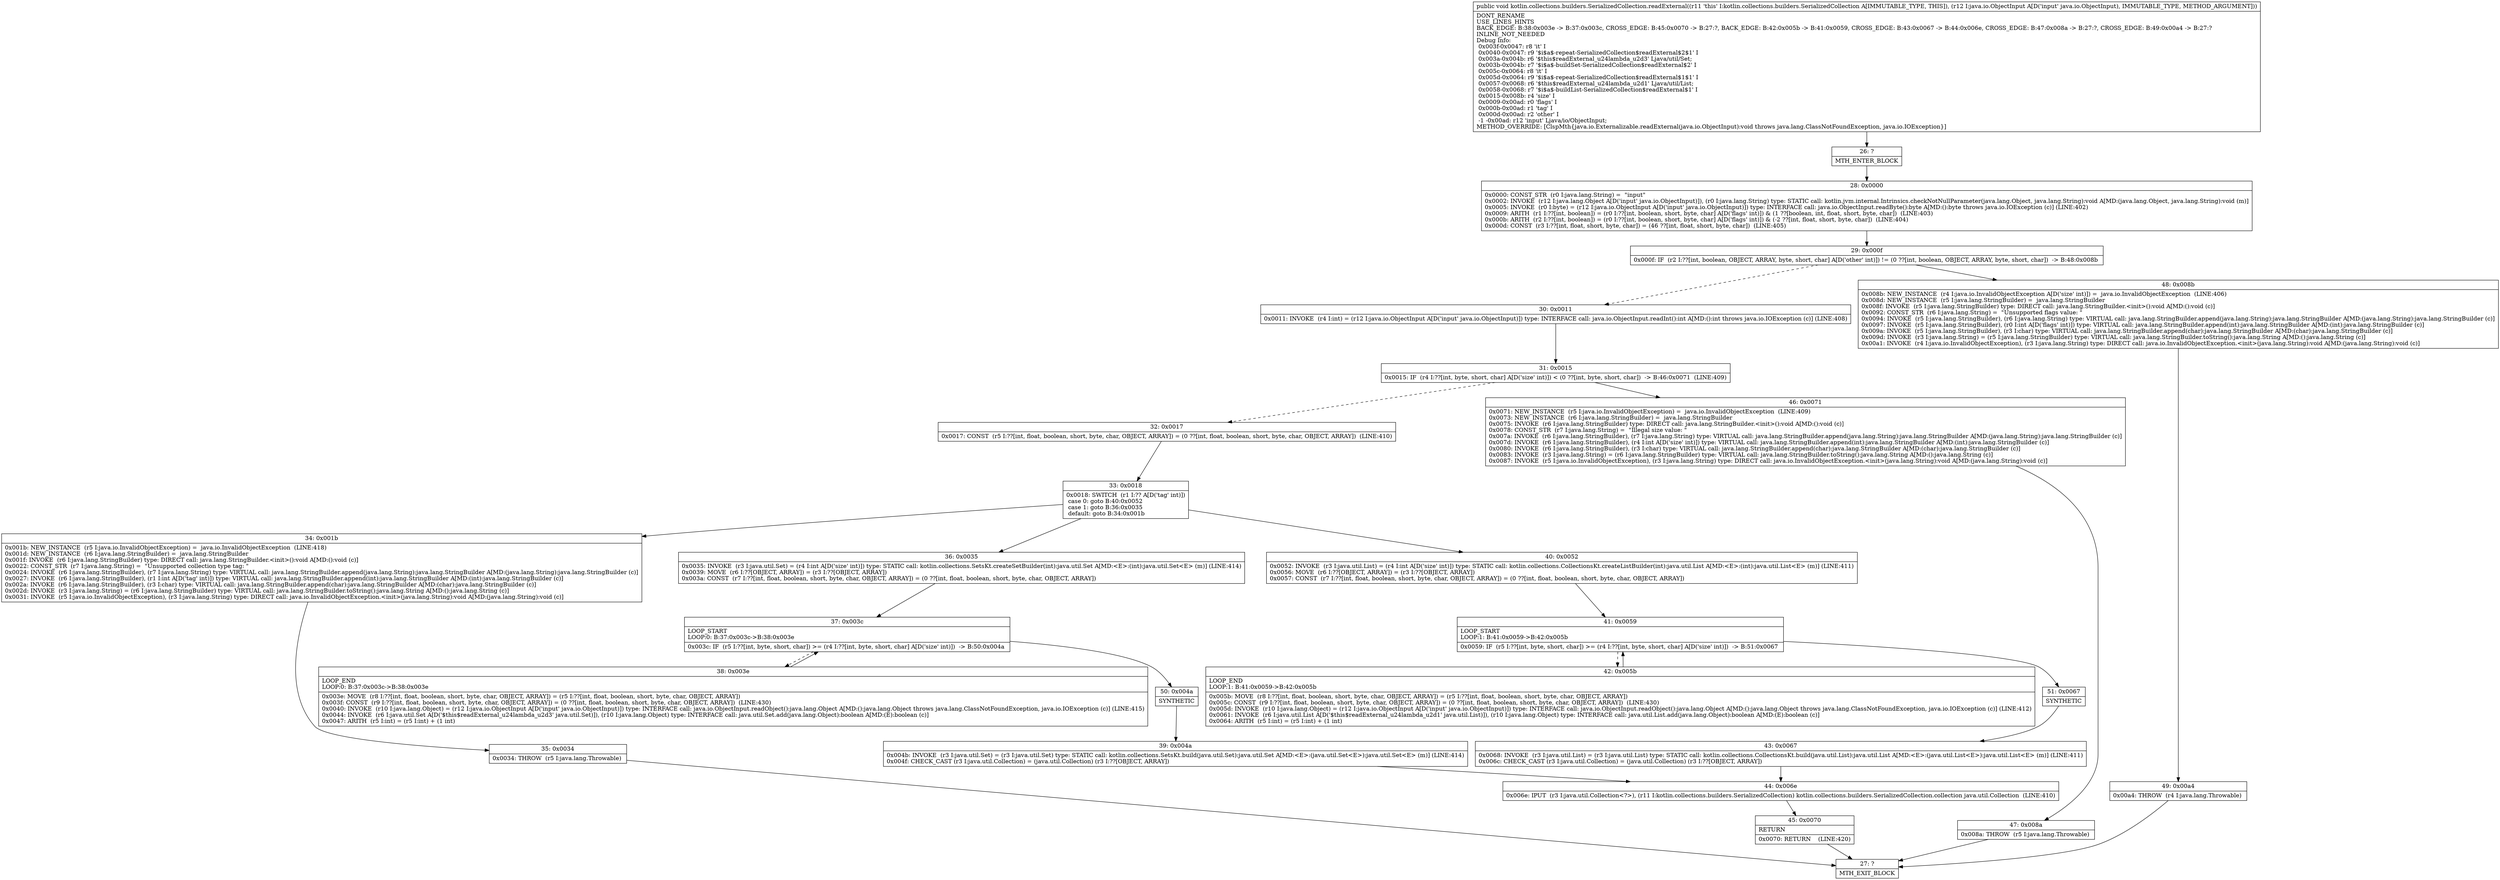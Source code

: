 digraph "CFG forkotlin.collections.builders.SerializedCollection.readExternal(Ljava\/io\/ObjectInput;)V" {
Node_26 [shape=record,label="{26\:\ ?|MTH_ENTER_BLOCK\l}"];
Node_28 [shape=record,label="{28\:\ 0x0000|0x0000: CONST_STR  (r0 I:java.lang.String) =  \"input\" \l0x0002: INVOKE  (r12 I:java.lang.Object A[D('input' java.io.ObjectInput)]), (r0 I:java.lang.String) type: STATIC call: kotlin.jvm.internal.Intrinsics.checkNotNullParameter(java.lang.Object, java.lang.String):void A[MD:(java.lang.Object, java.lang.String):void (m)]\l0x0005: INVOKE  (r0 I:byte) = (r12 I:java.io.ObjectInput A[D('input' java.io.ObjectInput)]) type: INTERFACE call: java.io.ObjectInput.readByte():byte A[MD:():byte throws java.io.IOException (c)] (LINE:402)\l0x0009: ARITH  (r1 I:??[int, boolean]) = (r0 I:??[int, boolean, short, byte, char] A[D('flags' int)]) & (1 ??[boolean, int, float, short, byte, char])  (LINE:403)\l0x000b: ARITH  (r2 I:??[int, boolean]) = (r0 I:??[int, boolean, short, byte, char] A[D('flags' int)]) & (\-2 ??[int, float, short, byte, char])  (LINE:404)\l0x000d: CONST  (r3 I:??[int, float, short, byte, char]) = (46 ??[int, float, short, byte, char])  (LINE:405)\l}"];
Node_29 [shape=record,label="{29\:\ 0x000f|0x000f: IF  (r2 I:??[int, boolean, OBJECT, ARRAY, byte, short, char] A[D('other' int)]) != (0 ??[int, boolean, OBJECT, ARRAY, byte, short, char])  \-\> B:48:0x008b \l}"];
Node_30 [shape=record,label="{30\:\ 0x0011|0x0011: INVOKE  (r4 I:int) = (r12 I:java.io.ObjectInput A[D('input' java.io.ObjectInput)]) type: INTERFACE call: java.io.ObjectInput.readInt():int A[MD:():int throws java.io.IOException (c)] (LINE:408)\l}"];
Node_31 [shape=record,label="{31\:\ 0x0015|0x0015: IF  (r4 I:??[int, byte, short, char] A[D('size' int)]) \< (0 ??[int, byte, short, char])  \-\> B:46:0x0071  (LINE:409)\l}"];
Node_32 [shape=record,label="{32\:\ 0x0017|0x0017: CONST  (r5 I:??[int, float, boolean, short, byte, char, OBJECT, ARRAY]) = (0 ??[int, float, boolean, short, byte, char, OBJECT, ARRAY])  (LINE:410)\l}"];
Node_33 [shape=record,label="{33\:\ 0x0018|0x0018: SWITCH  (r1 I:?? A[D('tag' int)])\l case 0: goto B:40:0x0052\l case 1: goto B:36:0x0035\l default: goto B:34:0x001b \l}"];
Node_34 [shape=record,label="{34\:\ 0x001b|0x001b: NEW_INSTANCE  (r5 I:java.io.InvalidObjectException) =  java.io.InvalidObjectException  (LINE:418)\l0x001d: NEW_INSTANCE  (r6 I:java.lang.StringBuilder) =  java.lang.StringBuilder \l0x001f: INVOKE  (r6 I:java.lang.StringBuilder) type: DIRECT call: java.lang.StringBuilder.\<init\>():void A[MD:():void (c)]\l0x0022: CONST_STR  (r7 I:java.lang.String) =  \"Unsupported collection type tag: \" \l0x0024: INVOKE  (r6 I:java.lang.StringBuilder), (r7 I:java.lang.String) type: VIRTUAL call: java.lang.StringBuilder.append(java.lang.String):java.lang.StringBuilder A[MD:(java.lang.String):java.lang.StringBuilder (c)]\l0x0027: INVOKE  (r6 I:java.lang.StringBuilder), (r1 I:int A[D('tag' int)]) type: VIRTUAL call: java.lang.StringBuilder.append(int):java.lang.StringBuilder A[MD:(int):java.lang.StringBuilder (c)]\l0x002a: INVOKE  (r6 I:java.lang.StringBuilder), (r3 I:char) type: VIRTUAL call: java.lang.StringBuilder.append(char):java.lang.StringBuilder A[MD:(char):java.lang.StringBuilder (c)]\l0x002d: INVOKE  (r3 I:java.lang.String) = (r6 I:java.lang.StringBuilder) type: VIRTUAL call: java.lang.StringBuilder.toString():java.lang.String A[MD:():java.lang.String (c)]\l0x0031: INVOKE  (r5 I:java.io.InvalidObjectException), (r3 I:java.lang.String) type: DIRECT call: java.io.InvalidObjectException.\<init\>(java.lang.String):void A[MD:(java.lang.String):void (c)]\l}"];
Node_35 [shape=record,label="{35\:\ 0x0034|0x0034: THROW  (r5 I:java.lang.Throwable) \l}"];
Node_27 [shape=record,label="{27\:\ ?|MTH_EXIT_BLOCK\l}"];
Node_36 [shape=record,label="{36\:\ 0x0035|0x0035: INVOKE  (r3 I:java.util.Set) = (r4 I:int A[D('size' int)]) type: STATIC call: kotlin.collections.SetsKt.createSetBuilder(int):java.util.Set A[MD:\<E\>:(int):java.util.Set\<E\> (m)] (LINE:414)\l0x0039: MOVE  (r6 I:??[OBJECT, ARRAY]) = (r3 I:??[OBJECT, ARRAY]) \l0x003a: CONST  (r7 I:??[int, float, boolean, short, byte, char, OBJECT, ARRAY]) = (0 ??[int, float, boolean, short, byte, char, OBJECT, ARRAY]) \l}"];
Node_37 [shape=record,label="{37\:\ 0x003c|LOOP_START\lLOOP:0: B:37:0x003c\-\>B:38:0x003e\l|0x003c: IF  (r5 I:??[int, byte, short, char]) \>= (r4 I:??[int, byte, short, char] A[D('size' int)])  \-\> B:50:0x004a \l}"];
Node_38 [shape=record,label="{38\:\ 0x003e|LOOP_END\lLOOP:0: B:37:0x003c\-\>B:38:0x003e\l|0x003e: MOVE  (r8 I:??[int, float, boolean, short, byte, char, OBJECT, ARRAY]) = (r5 I:??[int, float, boolean, short, byte, char, OBJECT, ARRAY]) \l0x003f: CONST  (r9 I:??[int, float, boolean, short, byte, char, OBJECT, ARRAY]) = (0 ??[int, float, boolean, short, byte, char, OBJECT, ARRAY])  (LINE:430)\l0x0040: INVOKE  (r10 I:java.lang.Object) = (r12 I:java.io.ObjectInput A[D('input' java.io.ObjectInput)]) type: INTERFACE call: java.io.ObjectInput.readObject():java.lang.Object A[MD:():java.lang.Object throws java.lang.ClassNotFoundException, java.io.IOException (c)] (LINE:415)\l0x0044: INVOKE  (r6 I:java.util.Set A[D('$this$readExternal_u24lambda_u2d3' java.util.Set)]), (r10 I:java.lang.Object) type: INTERFACE call: java.util.Set.add(java.lang.Object):boolean A[MD:(E):boolean (c)]\l0x0047: ARITH  (r5 I:int) = (r5 I:int) + (1 int) \l}"];
Node_50 [shape=record,label="{50\:\ 0x004a|SYNTHETIC\l}"];
Node_39 [shape=record,label="{39\:\ 0x004a|0x004b: INVOKE  (r3 I:java.util.Set) = (r3 I:java.util.Set) type: STATIC call: kotlin.collections.SetsKt.build(java.util.Set):java.util.Set A[MD:\<E\>:(java.util.Set\<E\>):java.util.Set\<E\> (m)] (LINE:414)\l0x004f: CHECK_CAST (r3 I:java.util.Collection) = (java.util.Collection) (r3 I:??[OBJECT, ARRAY]) \l}"];
Node_44 [shape=record,label="{44\:\ 0x006e|0x006e: IPUT  (r3 I:java.util.Collection\<?\>), (r11 I:kotlin.collections.builders.SerializedCollection) kotlin.collections.builders.SerializedCollection.collection java.util.Collection  (LINE:410)\l}"];
Node_45 [shape=record,label="{45\:\ 0x0070|RETURN\l|0x0070: RETURN    (LINE:420)\l}"];
Node_40 [shape=record,label="{40\:\ 0x0052|0x0052: INVOKE  (r3 I:java.util.List) = (r4 I:int A[D('size' int)]) type: STATIC call: kotlin.collections.CollectionsKt.createListBuilder(int):java.util.List A[MD:\<E\>:(int):java.util.List\<E\> (m)] (LINE:411)\l0x0056: MOVE  (r6 I:??[OBJECT, ARRAY]) = (r3 I:??[OBJECT, ARRAY]) \l0x0057: CONST  (r7 I:??[int, float, boolean, short, byte, char, OBJECT, ARRAY]) = (0 ??[int, float, boolean, short, byte, char, OBJECT, ARRAY]) \l}"];
Node_41 [shape=record,label="{41\:\ 0x0059|LOOP_START\lLOOP:1: B:41:0x0059\-\>B:42:0x005b\l|0x0059: IF  (r5 I:??[int, byte, short, char]) \>= (r4 I:??[int, byte, short, char] A[D('size' int)])  \-\> B:51:0x0067 \l}"];
Node_42 [shape=record,label="{42\:\ 0x005b|LOOP_END\lLOOP:1: B:41:0x0059\-\>B:42:0x005b\l|0x005b: MOVE  (r8 I:??[int, float, boolean, short, byte, char, OBJECT, ARRAY]) = (r5 I:??[int, float, boolean, short, byte, char, OBJECT, ARRAY]) \l0x005c: CONST  (r9 I:??[int, float, boolean, short, byte, char, OBJECT, ARRAY]) = (0 ??[int, float, boolean, short, byte, char, OBJECT, ARRAY])  (LINE:430)\l0x005d: INVOKE  (r10 I:java.lang.Object) = (r12 I:java.io.ObjectInput A[D('input' java.io.ObjectInput)]) type: INTERFACE call: java.io.ObjectInput.readObject():java.lang.Object A[MD:():java.lang.Object throws java.lang.ClassNotFoundException, java.io.IOException (c)] (LINE:412)\l0x0061: INVOKE  (r6 I:java.util.List A[D('$this$readExternal_u24lambda_u2d1' java.util.List)]), (r10 I:java.lang.Object) type: INTERFACE call: java.util.List.add(java.lang.Object):boolean A[MD:(E):boolean (c)]\l0x0064: ARITH  (r5 I:int) = (r5 I:int) + (1 int) \l}"];
Node_51 [shape=record,label="{51\:\ 0x0067|SYNTHETIC\l}"];
Node_43 [shape=record,label="{43\:\ 0x0067|0x0068: INVOKE  (r3 I:java.util.List) = (r3 I:java.util.List) type: STATIC call: kotlin.collections.CollectionsKt.build(java.util.List):java.util.List A[MD:\<E\>:(java.util.List\<E\>):java.util.List\<E\> (m)] (LINE:411)\l0x006c: CHECK_CAST (r3 I:java.util.Collection) = (java.util.Collection) (r3 I:??[OBJECT, ARRAY]) \l}"];
Node_46 [shape=record,label="{46\:\ 0x0071|0x0071: NEW_INSTANCE  (r5 I:java.io.InvalidObjectException) =  java.io.InvalidObjectException  (LINE:409)\l0x0073: NEW_INSTANCE  (r6 I:java.lang.StringBuilder) =  java.lang.StringBuilder \l0x0075: INVOKE  (r6 I:java.lang.StringBuilder) type: DIRECT call: java.lang.StringBuilder.\<init\>():void A[MD:():void (c)]\l0x0078: CONST_STR  (r7 I:java.lang.String) =  \"Illegal size value: \" \l0x007a: INVOKE  (r6 I:java.lang.StringBuilder), (r7 I:java.lang.String) type: VIRTUAL call: java.lang.StringBuilder.append(java.lang.String):java.lang.StringBuilder A[MD:(java.lang.String):java.lang.StringBuilder (c)]\l0x007d: INVOKE  (r6 I:java.lang.StringBuilder), (r4 I:int A[D('size' int)]) type: VIRTUAL call: java.lang.StringBuilder.append(int):java.lang.StringBuilder A[MD:(int):java.lang.StringBuilder (c)]\l0x0080: INVOKE  (r6 I:java.lang.StringBuilder), (r3 I:char) type: VIRTUAL call: java.lang.StringBuilder.append(char):java.lang.StringBuilder A[MD:(char):java.lang.StringBuilder (c)]\l0x0083: INVOKE  (r3 I:java.lang.String) = (r6 I:java.lang.StringBuilder) type: VIRTUAL call: java.lang.StringBuilder.toString():java.lang.String A[MD:():java.lang.String (c)]\l0x0087: INVOKE  (r5 I:java.io.InvalidObjectException), (r3 I:java.lang.String) type: DIRECT call: java.io.InvalidObjectException.\<init\>(java.lang.String):void A[MD:(java.lang.String):void (c)]\l}"];
Node_47 [shape=record,label="{47\:\ 0x008a|0x008a: THROW  (r5 I:java.lang.Throwable) \l}"];
Node_48 [shape=record,label="{48\:\ 0x008b|0x008b: NEW_INSTANCE  (r4 I:java.io.InvalidObjectException A[D('size' int)]) =  java.io.InvalidObjectException  (LINE:406)\l0x008d: NEW_INSTANCE  (r5 I:java.lang.StringBuilder) =  java.lang.StringBuilder \l0x008f: INVOKE  (r5 I:java.lang.StringBuilder) type: DIRECT call: java.lang.StringBuilder.\<init\>():void A[MD:():void (c)]\l0x0092: CONST_STR  (r6 I:java.lang.String) =  \"Unsupported flags value: \" \l0x0094: INVOKE  (r5 I:java.lang.StringBuilder), (r6 I:java.lang.String) type: VIRTUAL call: java.lang.StringBuilder.append(java.lang.String):java.lang.StringBuilder A[MD:(java.lang.String):java.lang.StringBuilder (c)]\l0x0097: INVOKE  (r5 I:java.lang.StringBuilder), (r0 I:int A[D('flags' int)]) type: VIRTUAL call: java.lang.StringBuilder.append(int):java.lang.StringBuilder A[MD:(int):java.lang.StringBuilder (c)]\l0x009a: INVOKE  (r5 I:java.lang.StringBuilder), (r3 I:char) type: VIRTUAL call: java.lang.StringBuilder.append(char):java.lang.StringBuilder A[MD:(char):java.lang.StringBuilder (c)]\l0x009d: INVOKE  (r3 I:java.lang.String) = (r5 I:java.lang.StringBuilder) type: VIRTUAL call: java.lang.StringBuilder.toString():java.lang.String A[MD:():java.lang.String (c)]\l0x00a1: INVOKE  (r4 I:java.io.InvalidObjectException), (r3 I:java.lang.String) type: DIRECT call: java.io.InvalidObjectException.\<init\>(java.lang.String):void A[MD:(java.lang.String):void (c)]\l}"];
Node_49 [shape=record,label="{49\:\ 0x00a4|0x00a4: THROW  (r4 I:java.lang.Throwable) \l}"];
MethodNode[shape=record,label="{public void kotlin.collections.builders.SerializedCollection.readExternal((r11 'this' I:kotlin.collections.builders.SerializedCollection A[IMMUTABLE_TYPE, THIS]), (r12 I:java.io.ObjectInput A[D('input' java.io.ObjectInput), IMMUTABLE_TYPE, METHOD_ARGUMENT]))  | DONT_RENAME\lUSE_LINES_HINTS\lBACK_EDGE: B:38:0x003e \-\> B:37:0x003c, CROSS_EDGE: B:45:0x0070 \-\> B:27:?, BACK_EDGE: B:42:0x005b \-\> B:41:0x0059, CROSS_EDGE: B:43:0x0067 \-\> B:44:0x006e, CROSS_EDGE: B:47:0x008a \-\> B:27:?, CROSS_EDGE: B:49:0x00a4 \-\> B:27:?\lINLINE_NOT_NEEDED\lDebug Info:\l  0x003f\-0x0047: r8 'it' I\l  0x0040\-0x0047: r9 '$i$a$\-repeat\-SerializedCollection$readExternal$2$1' I\l  0x003a\-0x004b: r6 '$this$readExternal_u24lambda_u2d3' Ljava\/util\/Set;\l  0x003b\-0x004b: r7 '$i$a$\-buildSet\-SerializedCollection$readExternal$2' I\l  0x005c\-0x0064: r8 'it' I\l  0x005d\-0x0064: r9 '$i$a$\-repeat\-SerializedCollection$readExternal$1$1' I\l  0x0057\-0x0068: r6 '$this$readExternal_u24lambda_u2d1' Ljava\/util\/List;\l  0x0058\-0x0068: r7 '$i$a$\-buildList\-SerializedCollection$readExternal$1' I\l  0x0015\-0x008b: r4 'size' I\l  0x0009\-0x00ad: r0 'flags' I\l  0x000b\-0x00ad: r1 'tag' I\l  0x000d\-0x00ad: r2 'other' I\l  \-1 \-0x00ad: r12 'input' Ljava\/io\/ObjectInput;\lMETHOD_OVERRIDE: [ClspMth\{java.io.Externalizable.readExternal(java.io.ObjectInput):void throws java.lang.ClassNotFoundException, java.io.IOException\}]\l}"];
MethodNode -> Node_26;Node_26 -> Node_28;
Node_28 -> Node_29;
Node_29 -> Node_30[style=dashed];
Node_29 -> Node_48;
Node_30 -> Node_31;
Node_31 -> Node_32[style=dashed];
Node_31 -> Node_46;
Node_32 -> Node_33;
Node_33 -> Node_34;
Node_33 -> Node_36;
Node_33 -> Node_40;
Node_34 -> Node_35;
Node_35 -> Node_27;
Node_36 -> Node_37;
Node_37 -> Node_38[style=dashed];
Node_37 -> Node_50;
Node_38 -> Node_37;
Node_50 -> Node_39;
Node_39 -> Node_44;
Node_44 -> Node_45;
Node_45 -> Node_27;
Node_40 -> Node_41;
Node_41 -> Node_42[style=dashed];
Node_41 -> Node_51;
Node_42 -> Node_41;
Node_51 -> Node_43;
Node_43 -> Node_44;
Node_46 -> Node_47;
Node_47 -> Node_27;
Node_48 -> Node_49;
Node_49 -> Node_27;
}

